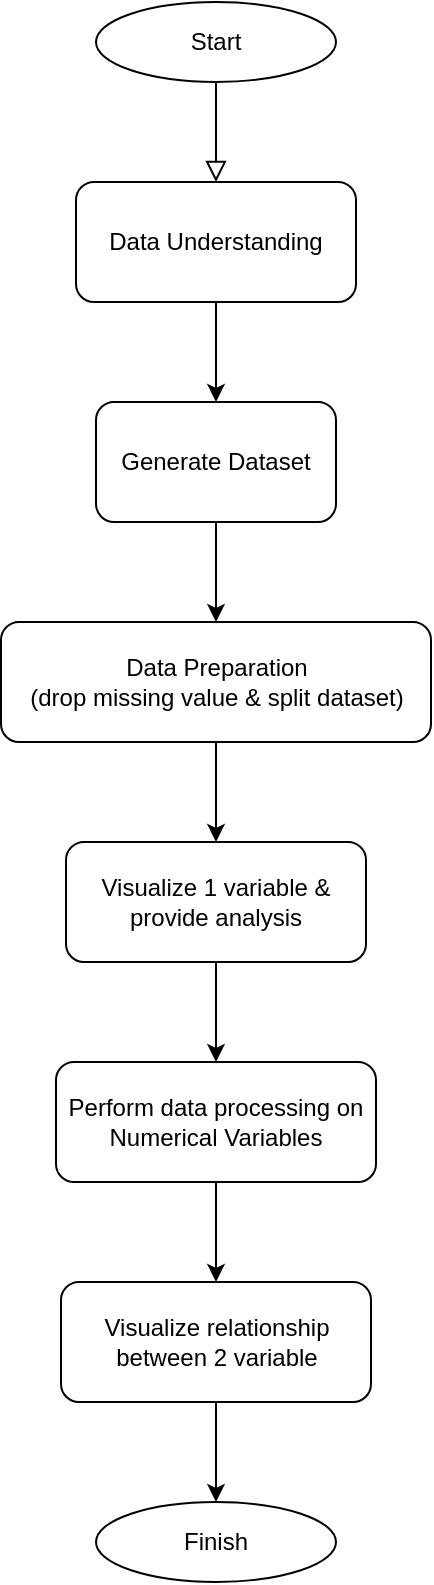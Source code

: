 <mxfile version="24.4.4" type="device">
  <diagram id="C5RBs43oDa-KdzZeNtuy" name="Page-1">
    <mxGraphModel dx="617" dy="776" grid="1" gridSize="10" guides="1" tooltips="1" connect="1" arrows="1" fold="1" page="1" pageScale="1" pageWidth="827" pageHeight="1169" math="0" shadow="0">
      <root>
        <mxCell id="WIyWlLk6GJQsqaUBKTNV-0" />
        <mxCell id="WIyWlLk6GJQsqaUBKTNV-1" parent="WIyWlLk6GJQsqaUBKTNV-0" />
        <mxCell id="WIyWlLk6GJQsqaUBKTNV-2" value="" style="rounded=0;html=1;jettySize=auto;orthogonalLoop=1;fontSize=11;endArrow=block;endFill=0;endSize=8;strokeWidth=1;shadow=0;labelBackgroundColor=none;edgeStyle=orthogonalEdgeStyle;exitX=0.5;exitY=1;exitDx=0;exitDy=0;entryX=0.5;entryY=0;entryDx=0;entryDy=0;" parent="WIyWlLk6GJQsqaUBKTNV-1" source="kcQ00IGPuy7ODpObayQN-0" target="kcQ00IGPuy7ODpObayQN-2" edge="1">
          <mxGeometry relative="1" as="geometry">
            <mxPoint x="220" y="120" as="sourcePoint" />
            <mxPoint x="220" y="170" as="targetPoint" />
          </mxGeometry>
        </mxCell>
        <mxCell id="kcQ00IGPuy7ODpObayQN-0" value="Start" style="ellipse;whiteSpace=wrap;html=1;" parent="WIyWlLk6GJQsqaUBKTNV-1" vertex="1">
          <mxGeometry x="160" y="80" width="120" height="40" as="geometry" />
        </mxCell>
        <mxCell id="kcQ00IGPuy7ODpObayQN-1" value="Finish" style="ellipse;whiteSpace=wrap;html=1;" parent="WIyWlLk6GJQsqaUBKTNV-1" vertex="1">
          <mxGeometry x="160" y="830" width="120" height="40" as="geometry" />
        </mxCell>
        <mxCell id="kcQ00IGPuy7ODpObayQN-5" style="edgeStyle=orthogonalEdgeStyle;rounded=0;orthogonalLoop=1;jettySize=auto;html=1;exitX=0.5;exitY=1;exitDx=0;exitDy=0;" parent="WIyWlLk6GJQsqaUBKTNV-1" source="kcQ00IGPuy7ODpObayQN-2" target="kcQ00IGPuy7ODpObayQN-4" edge="1">
          <mxGeometry relative="1" as="geometry" />
        </mxCell>
        <mxCell id="kcQ00IGPuy7ODpObayQN-2" value="Data Understanding" style="rounded=1;whiteSpace=wrap;html=1;" parent="WIyWlLk6GJQsqaUBKTNV-1" vertex="1">
          <mxGeometry x="150" y="170" width="140" height="60" as="geometry" />
        </mxCell>
        <mxCell id="kcQ00IGPuy7ODpObayQN-10" style="edgeStyle=orthogonalEdgeStyle;rounded=0;orthogonalLoop=1;jettySize=auto;html=1;exitX=0.5;exitY=1;exitDx=0;exitDy=0;entryX=0.5;entryY=0;entryDx=0;entryDy=0;" parent="WIyWlLk6GJQsqaUBKTNV-1" source="kcQ00IGPuy7ODpObayQN-4" target="kcQ00IGPuy7ODpObayQN-6" edge="1">
          <mxGeometry relative="1" as="geometry" />
        </mxCell>
        <mxCell id="kcQ00IGPuy7ODpObayQN-4" value="Generate Dataset" style="rounded=1;whiteSpace=wrap;html=1;" parent="WIyWlLk6GJQsqaUBKTNV-1" vertex="1">
          <mxGeometry x="160" y="280" width="120" height="60" as="geometry" />
        </mxCell>
        <mxCell id="kcQ00IGPuy7ODpObayQN-11" style="edgeStyle=orthogonalEdgeStyle;rounded=0;orthogonalLoop=1;jettySize=auto;html=1;exitX=0.5;exitY=1;exitDx=0;exitDy=0;entryX=0.5;entryY=0;entryDx=0;entryDy=0;" parent="WIyWlLk6GJQsqaUBKTNV-1" source="kcQ00IGPuy7ODpObayQN-6" target="kcQ00IGPuy7ODpObayQN-7" edge="1">
          <mxGeometry relative="1" as="geometry" />
        </mxCell>
        <mxCell id="kcQ00IGPuy7ODpObayQN-6" value="Data Preparation&lt;div&gt;(drop missing value &amp;amp; split dataset)&lt;/div&gt;" style="rounded=1;whiteSpace=wrap;html=1;" parent="WIyWlLk6GJQsqaUBKTNV-1" vertex="1">
          <mxGeometry x="112.5" y="390" width="215" height="60" as="geometry" />
        </mxCell>
        <mxCell id="kcQ00IGPuy7ODpObayQN-12" style="edgeStyle=orthogonalEdgeStyle;rounded=0;orthogonalLoop=1;jettySize=auto;html=1;exitX=0.5;exitY=1;exitDx=0;exitDy=0;entryX=0.5;entryY=0;entryDx=0;entryDy=0;" parent="WIyWlLk6GJQsqaUBKTNV-1" source="kcQ00IGPuy7ODpObayQN-7" target="kcQ00IGPuy7ODpObayQN-8" edge="1">
          <mxGeometry relative="1" as="geometry" />
        </mxCell>
        <mxCell id="kcQ00IGPuy7ODpObayQN-7" value="Visualize 1 variable &amp;amp; provide analysis" style="rounded=1;whiteSpace=wrap;html=1;" parent="WIyWlLk6GJQsqaUBKTNV-1" vertex="1">
          <mxGeometry x="145" y="500" width="150" height="60" as="geometry" />
        </mxCell>
        <mxCell id="kcQ00IGPuy7ODpObayQN-13" style="edgeStyle=orthogonalEdgeStyle;rounded=0;orthogonalLoop=1;jettySize=auto;html=1;exitX=0.5;exitY=1;exitDx=0;exitDy=0;entryX=0.5;entryY=0;entryDx=0;entryDy=0;" parent="WIyWlLk6GJQsqaUBKTNV-1" source="kcQ00IGPuy7ODpObayQN-8" target="kcQ00IGPuy7ODpObayQN-9" edge="1">
          <mxGeometry relative="1" as="geometry" />
        </mxCell>
        <mxCell id="kcQ00IGPuy7ODpObayQN-8" value="Perform data processing on Numerical Variables" style="rounded=1;whiteSpace=wrap;html=1;" parent="WIyWlLk6GJQsqaUBKTNV-1" vertex="1">
          <mxGeometry x="140" y="610" width="160" height="60" as="geometry" />
        </mxCell>
        <mxCell id="kcQ00IGPuy7ODpObayQN-14" style="edgeStyle=orthogonalEdgeStyle;rounded=0;orthogonalLoop=1;jettySize=auto;html=1;exitX=0.5;exitY=1;exitDx=0;exitDy=0;entryX=0.5;entryY=0;entryDx=0;entryDy=0;" parent="WIyWlLk6GJQsqaUBKTNV-1" source="kcQ00IGPuy7ODpObayQN-9" target="kcQ00IGPuy7ODpObayQN-1" edge="1">
          <mxGeometry relative="1" as="geometry" />
        </mxCell>
        <mxCell id="kcQ00IGPuy7ODpObayQN-9" value="Visualize relationship between 2 variable" style="rounded=1;whiteSpace=wrap;html=1;" parent="WIyWlLk6GJQsqaUBKTNV-1" vertex="1">
          <mxGeometry x="142.5" y="720" width="155" height="60" as="geometry" />
        </mxCell>
      </root>
    </mxGraphModel>
  </diagram>
</mxfile>
